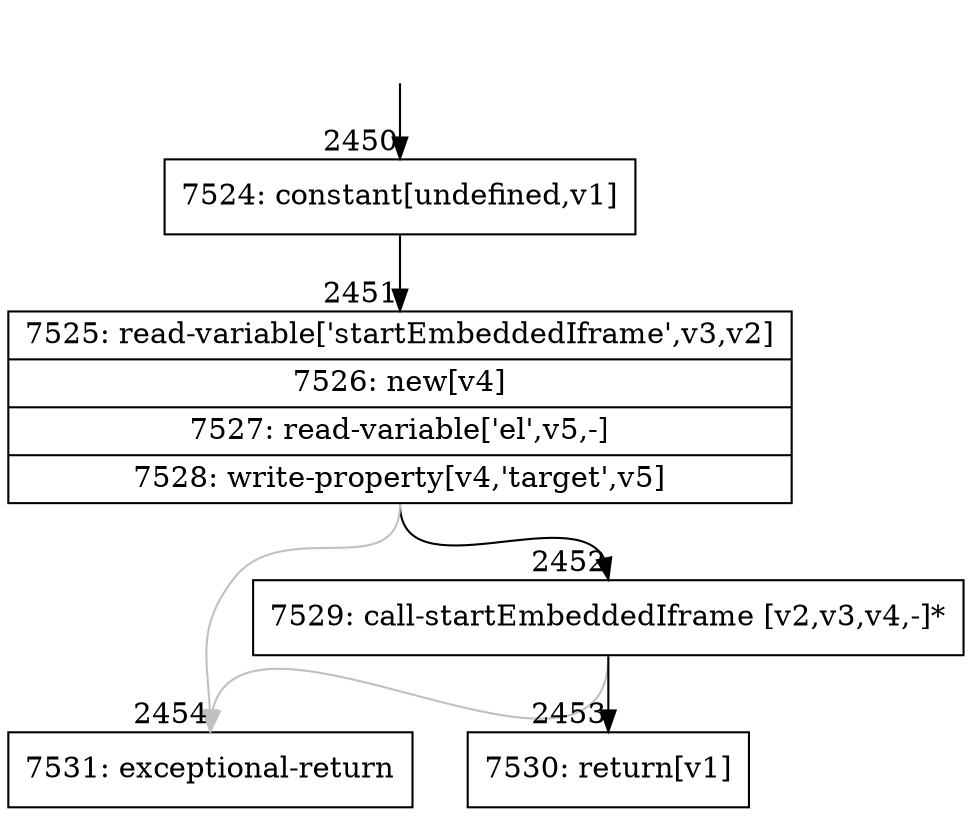 digraph {
rankdir="TD"
BB_entry154[shape=none,label=""];
BB_entry154 -> BB2450 [tailport=s, headport=n, headlabel="    2450"]
BB2450 [shape=record label="{7524: constant[undefined,v1]}" ] 
BB2450 -> BB2451 [tailport=s, headport=n, headlabel="      2451"]
BB2451 [shape=record label="{7525: read-variable['startEmbeddedIframe',v3,v2]|7526: new[v4]|7527: read-variable['el',v5,-]|7528: write-property[v4,'target',v5]}" ] 
BB2451 -> BB2452 [tailport=s, headport=n, headlabel="      2452"]
BB2451 -> BB2454 [tailport=s, headport=n, color=gray, headlabel="      2454"]
BB2452 [shape=record label="{7529: call-startEmbeddedIframe [v2,v3,v4,-]*}" ] 
BB2452 -> BB2453 [tailport=s, headport=n, headlabel="      2453"]
BB2452 -> BB2454 [tailport=s, headport=n, color=gray]
BB2453 [shape=record label="{7530: return[v1]}" ] 
BB2454 [shape=record label="{7531: exceptional-return}" ] 
//#$~ 2916
}
